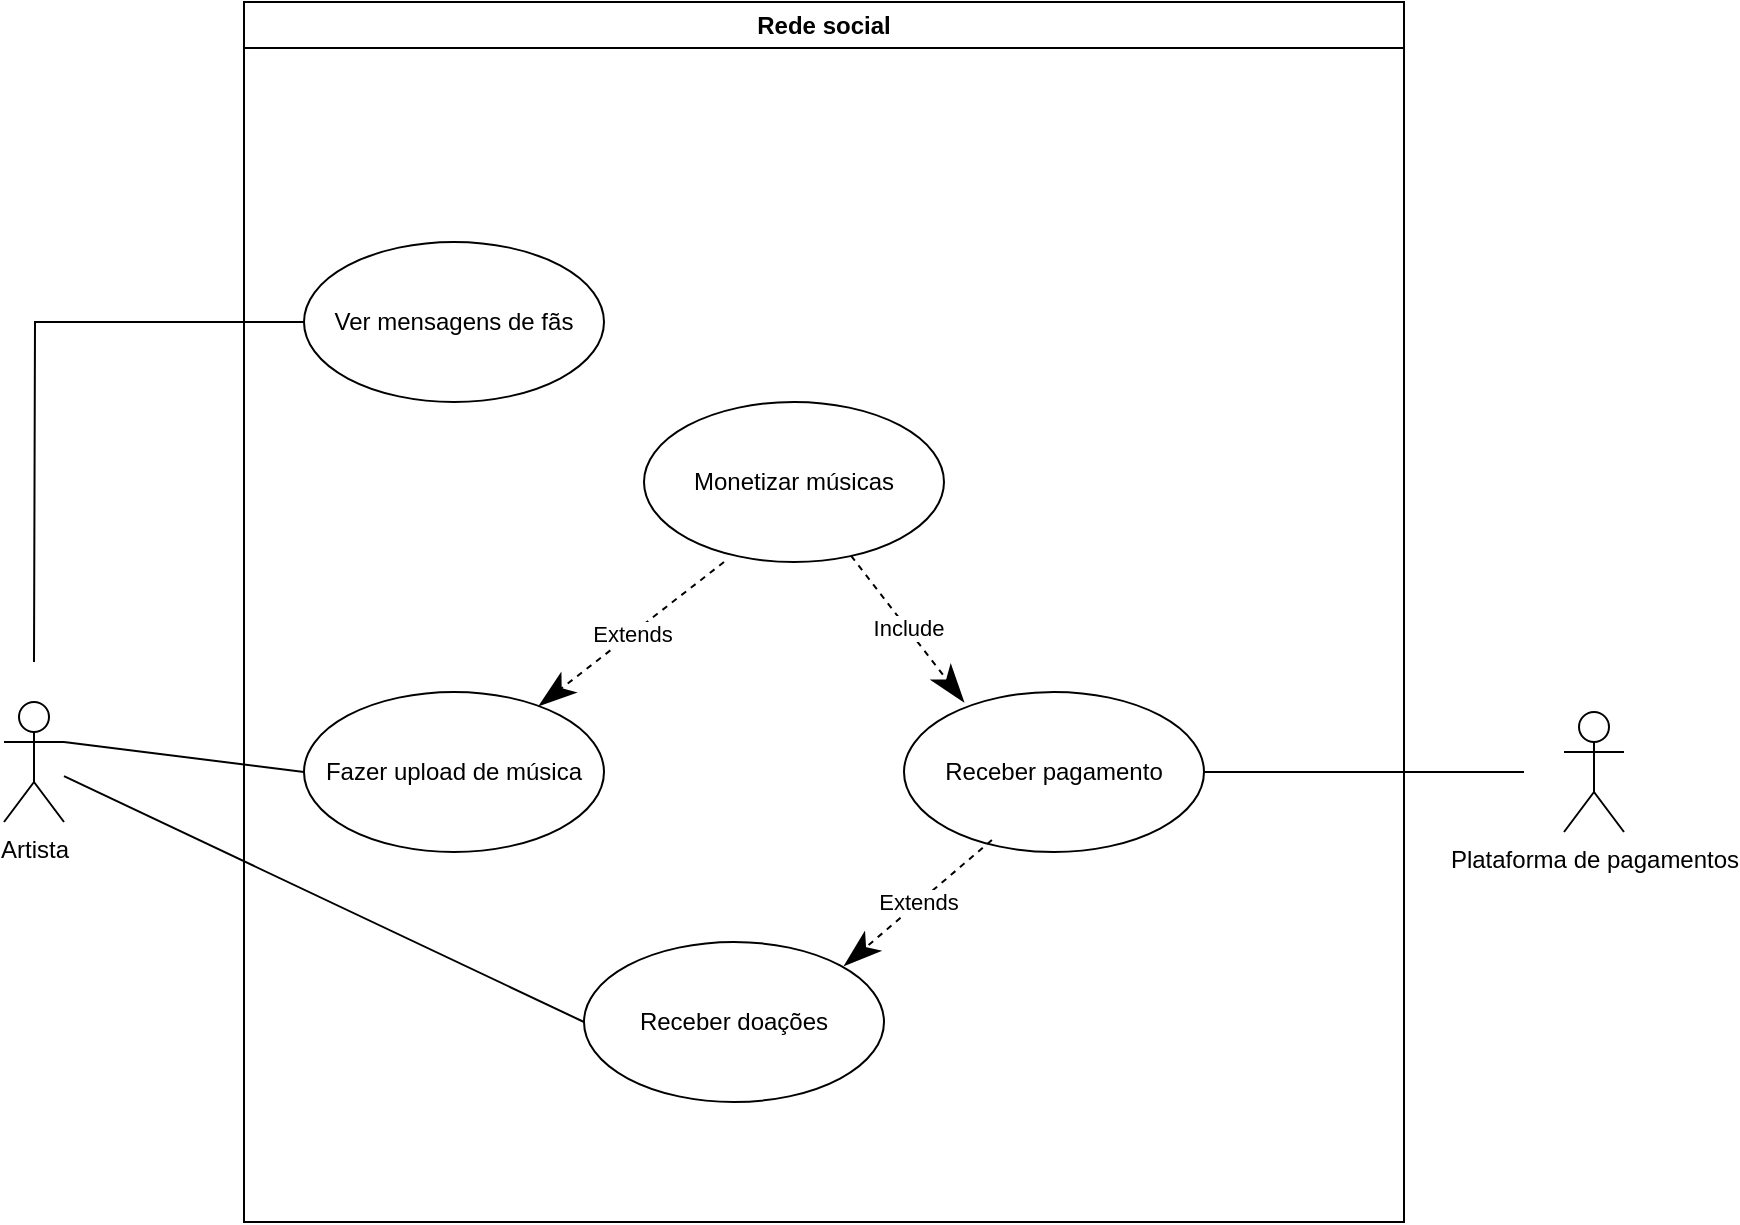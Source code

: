<mxfile version="28.2.7">
  <diagram name="Página-1" id="NPhaZSazHL23P4FKyXXb">
    <mxGraphModel dx="2066" dy="1111" grid="1" gridSize="10" guides="1" tooltips="1" connect="1" arrows="1" fold="1" page="1" pageScale="1" pageWidth="1600" pageHeight="900" math="0" shadow="0">
      <root>
        <mxCell id="0" />
        <mxCell id="1" parent="0" />
        <mxCell id="nNpbT5HRwSoIDKoTZXaV-1" value="Rede social" style="swimlane;whiteSpace=wrap;html=1;" vertex="1" parent="1">
          <mxGeometry x="510" y="70" width="580" height="610" as="geometry" />
        </mxCell>
        <mxCell id="nNpbT5HRwSoIDKoTZXaV-3" value="Fazer upload de música" style="ellipse;whiteSpace=wrap;html=1;" vertex="1" parent="nNpbT5HRwSoIDKoTZXaV-1">
          <mxGeometry x="30" y="345" width="150" height="80" as="geometry" />
        </mxCell>
        <mxCell id="nNpbT5HRwSoIDKoTZXaV-7" value="Monetizar músicas" style="ellipse;whiteSpace=wrap;html=1;" vertex="1" parent="nNpbT5HRwSoIDKoTZXaV-1">
          <mxGeometry x="200" y="200" width="150" height="80" as="geometry" />
        </mxCell>
        <mxCell id="nNpbT5HRwSoIDKoTZXaV-8" value="Receber doações" style="ellipse;whiteSpace=wrap;html=1;" vertex="1" parent="nNpbT5HRwSoIDKoTZXaV-1">
          <mxGeometry x="170" y="470" width="150" height="80" as="geometry" />
        </mxCell>
        <mxCell id="nNpbT5HRwSoIDKoTZXaV-10" value="Receber pagamento" style="ellipse;whiteSpace=wrap;html=1;" vertex="1" parent="nNpbT5HRwSoIDKoTZXaV-1">
          <mxGeometry x="330" y="345" width="150" height="80" as="geometry" />
        </mxCell>
        <mxCell id="nNpbT5HRwSoIDKoTZXaV-11" value="Include" style="endArrow=classicThin;endSize=16;endFill=1;html=1;rounded=0;dashed=1;entryX=0.2;entryY=0.063;entryDx=0;entryDy=0;entryPerimeter=0;" edge="1" parent="nNpbT5HRwSoIDKoTZXaV-1" source="nNpbT5HRwSoIDKoTZXaV-7" target="nNpbT5HRwSoIDKoTZXaV-10">
          <mxGeometry width="160" relative="1" as="geometry">
            <mxPoint x="343" y="280" as="sourcePoint" />
            <mxPoint x="250" y="352" as="targetPoint" />
          </mxGeometry>
        </mxCell>
        <mxCell id="nNpbT5HRwSoIDKoTZXaV-17" value="Extends" style="endArrow=classicThin;endSize=16;endFill=1;html=1;rounded=0;dashed=1;exitX=0.293;exitY=0.925;exitDx=0;exitDy=0;exitPerimeter=0;" edge="1" parent="nNpbT5HRwSoIDKoTZXaV-1" source="nNpbT5HRwSoIDKoTZXaV-10">
          <mxGeometry width="160" relative="1" as="geometry">
            <mxPoint x="393" y="410" as="sourcePoint" />
            <mxPoint x="300" y="482" as="targetPoint" />
          </mxGeometry>
        </mxCell>
        <mxCell id="nNpbT5HRwSoIDKoTZXaV-18" value="Ver mensagens de fãs" style="ellipse;whiteSpace=wrap;html=1;" vertex="1" parent="nNpbT5HRwSoIDKoTZXaV-1">
          <mxGeometry x="30" y="120" width="150" height="80" as="geometry" />
        </mxCell>
        <mxCell id="nNpbT5HRwSoIDKoTZXaV-2" value="Artista" style="shape=umlActor;verticalLabelPosition=bottom;verticalAlign=top;html=1;outlineConnect=0;" vertex="1" parent="1">
          <mxGeometry x="390" y="420" width="30" height="60" as="geometry" />
        </mxCell>
        <mxCell id="nNpbT5HRwSoIDKoTZXaV-4" value="" style="endArrow=none;html=1;rounded=0;entryX=0;entryY=0.5;entryDx=0;entryDy=0;exitX=1;exitY=0.333;exitDx=0;exitDy=0;exitPerimeter=0;" edge="1" parent="1" source="nNpbT5HRwSoIDKoTZXaV-2" target="nNpbT5HRwSoIDKoTZXaV-3">
          <mxGeometry width="50" height="50" relative="1" as="geometry">
            <mxPoint x="420" y="460" as="sourcePoint" />
            <mxPoint x="470" y="410" as="targetPoint" />
          </mxGeometry>
        </mxCell>
        <mxCell id="nNpbT5HRwSoIDKoTZXaV-6" value="Extends" style="endArrow=classicThin;endSize=16;endFill=1;html=1;rounded=0;dashed=1;" edge="1" parent="1" target="nNpbT5HRwSoIDKoTZXaV-3">
          <mxGeometry width="160" relative="1" as="geometry">
            <mxPoint x="750" y="350" as="sourcePoint" />
            <mxPoint x="880" y="370" as="targetPoint" />
          </mxGeometry>
        </mxCell>
        <mxCell id="nNpbT5HRwSoIDKoTZXaV-12" value="Plataforma de pagamentos" style="shape=umlActor;verticalLabelPosition=bottom;verticalAlign=top;html=1;" vertex="1" parent="1">
          <mxGeometry x="1170" y="425" width="30" height="60" as="geometry" />
        </mxCell>
        <mxCell id="nNpbT5HRwSoIDKoTZXaV-14" style="edgeStyle=orthogonalEdgeStyle;rounded=0;orthogonalLoop=1;jettySize=auto;html=1;endArrow=none;endFill=0;" edge="1" parent="1" source="nNpbT5HRwSoIDKoTZXaV-10">
          <mxGeometry relative="1" as="geometry">
            <mxPoint x="1150" y="455" as="targetPoint" />
          </mxGeometry>
        </mxCell>
        <mxCell id="nNpbT5HRwSoIDKoTZXaV-9" value="" style="endArrow=none;html=1;rounded=0;entryX=0;entryY=0.5;entryDx=0;entryDy=0;" edge="1" parent="1" source="nNpbT5HRwSoIDKoTZXaV-2" target="nNpbT5HRwSoIDKoTZXaV-8">
          <mxGeometry width="50" height="50" relative="1" as="geometry">
            <mxPoint x="420" y="582.5" as="sourcePoint" />
            <mxPoint x="540" y="577.5" as="targetPoint" />
          </mxGeometry>
        </mxCell>
        <mxCell id="nNpbT5HRwSoIDKoTZXaV-19" style="edgeStyle=orthogonalEdgeStyle;rounded=0;orthogonalLoop=1;jettySize=auto;html=1;endArrow=none;endFill=0;" edge="1" parent="1" source="nNpbT5HRwSoIDKoTZXaV-18">
          <mxGeometry relative="1" as="geometry">
            <mxPoint x="405" y="400" as="targetPoint" />
          </mxGeometry>
        </mxCell>
      </root>
    </mxGraphModel>
  </diagram>
</mxfile>
